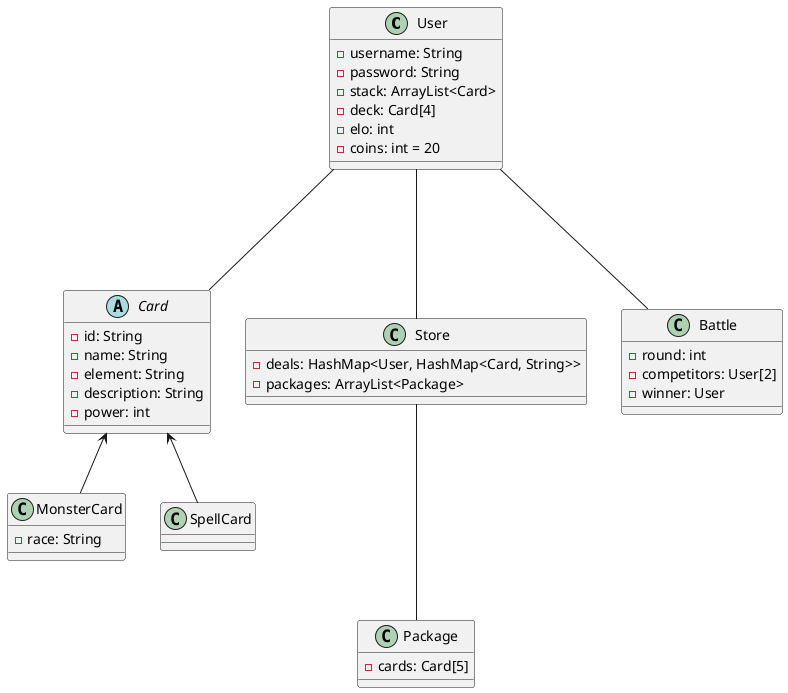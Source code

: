 @startuml
class User{
    -username: String
    -password: String
    -stack: ArrayList<Card>
    -deck: Card[4]
    -elo: int
    -coins: int = 20
}

abstract class Card{
    -id: String
    -name: String
    -element: String
    -description: String
    -power: int
}

class Store{
    -deals: HashMap<User, HashMap<Card, String>>
    -packages: ArrayList<Package>
}

class MonsterCard{
    -race: String
}

class SpellCard{
}

class Package{
    -cards: Card[5]
}

class Battle{
    -round: int
    -competitors: User[2]
    -winner: User
}

User --- Card
Card <-- MonsterCard
Card <-- SpellCard
User --- Battle
User --- Store
Store --- Package
@enduml